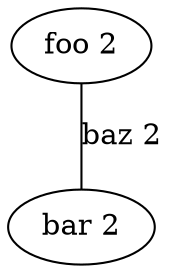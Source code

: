 graph H {
	// Node definitions.
	0 [label="foo 2"];
	1 [label="bar 2"];

	// Edge definitions.
	0 -- 1 [label="baz 2"];
}
